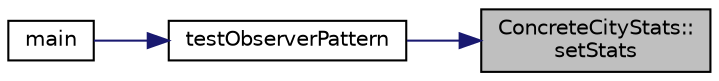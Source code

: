 digraph "ConcreteCityStats::setStats"
{
 // LATEX_PDF_SIZE
  edge [fontname="Helvetica",fontsize="10",labelfontname="Helvetica",labelfontsize="10"];
  node [fontname="Helvetica",fontsize="10",shape=record];
  rankdir="RL";
  Node1 [label="ConcreteCityStats::\lsetStats",height=0.2,width=0.4,color="black", fillcolor="grey75", style="filled", fontcolor="black",tooltip="Sets and updates city statistics."];
  Node1 -> Node2 [dir="back",color="midnightblue",fontsize="10",style="solid",fontname="Helvetica"];
  Node2 [label="testObserverPattern",height=0.2,width=0.4,color="black", fillcolor="white", style="filled",URL="$main_8cpp.html#a81101fb3ae1e7cebc7f7824d4bb42f23",tooltip=" "];
  Node2 -> Node3 [dir="back",color="midnightblue",fontsize="10",style="solid",fontname="Helvetica"];
  Node3 [label="main",height=0.2,width=0.4,color="black", fillcolor="white", style="filled",URL="$main_8cpp.html#ae66f6b31b5ad750f1fe042a706a4e3d4",tooltip="Main program entry point."];
}
